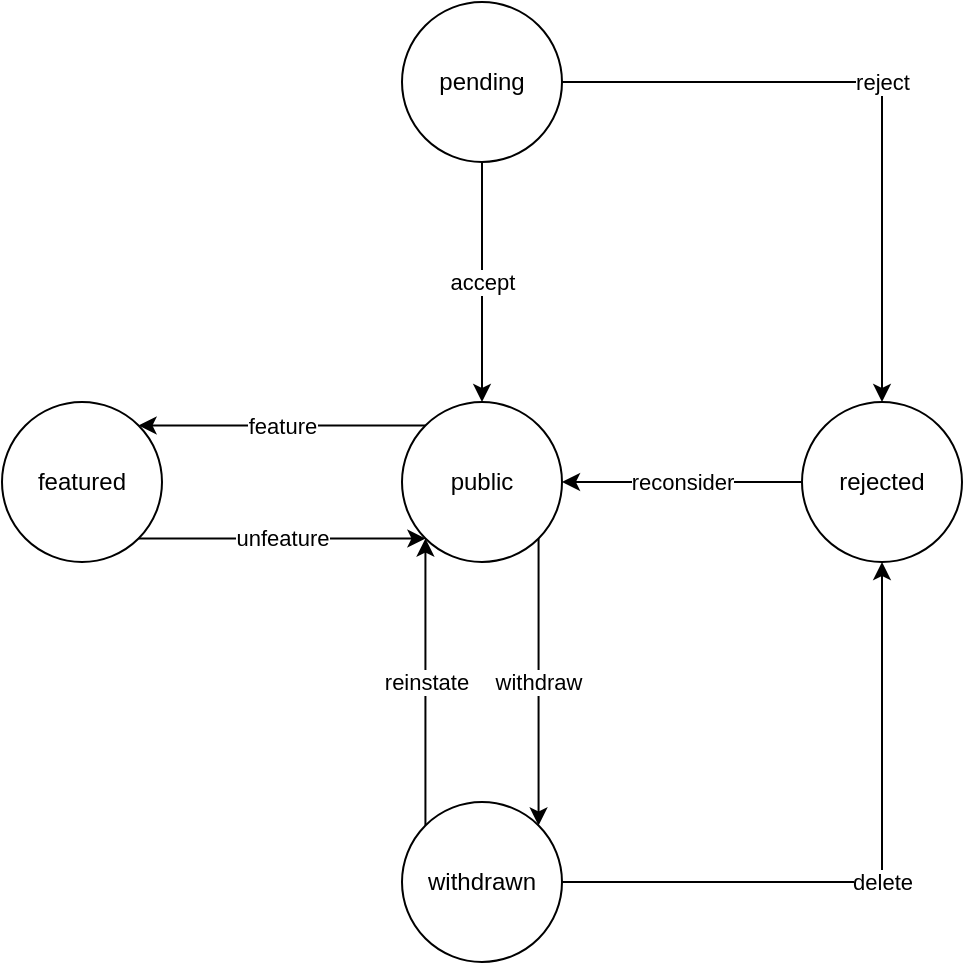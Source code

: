 <mxfile version="20.6.0" type="device"><diagram id="k1SWM13MAqMoUFQ7ZLo4" name="Page-1"><mxGraphModel dx="2302" dy="1087" grid="1" gridSize="10" guides="1" tooltips="1" connect="1" arrows="1" fold="1" page="1" pageScale="1" pageWidth="850" pageHeight="1100" math="0" shadow="0"><root><mxCell id="0"/><mxCell id="1" parent="0"/><mxCell id="4TIAtUfrTOrSxZva_fbn-14" value="accept" style="edgeStyle=orthogonalEdgeStyle;rounded=0;orthogonalLoop=1;jettySize=auto;html=1;entryX=0.5;entryY=0;entryDx=0;entryDy=0;" edge="1" parent="1" source="4TIAtUfrTOrSxZva_fbn-2" target="4TIAtUfrTOrSxZva_fbn-4"><mxGeometry relative="1" as="geometry"/></mxCell><mxCell id="4TIAtUfrTOrSxZva_fbn-19" value="reject" style="edgeStyle=orthogonalEdgeStyle;rounded=0;orthogonalLoop=1;jettySize=auto;html=1;entryX=0.5;entryY=0;entryDx=0;entryDy=0;" edge="1" parent="1" source="4TIAtUfrTOrSxZva_fbn-2" target="4TIAtUfrTOrSxZva_fbn-3"><mxGeometry relative="1" as="geometry"/></mxCell><mxCell id="4TIAtUfrTOrSxZva_fbn-2" value="pending" style="ellipse;whiteSpace=wrap;html=1;" vertex="1" parent="1"><mxGeometry x="360" y="80" width="80" height="80" as="geometry"/></mxCell><mxCell id="4TIAtUfrTOrSxZva_fbn-18" value="reconsider" style="edgeStyle=orthogonalEdgeStyle;rounded=0;orthogonalLoop=1;jettySize=auto;html=1;entryX=1;entryY=0.5;entryDx=0;entryDy=0;" edge="1" parent="1" source="4TIAtUfrTOrSxZva_fbn-3" target="4TIAtUfrTOrSxZva_fbn-4"><mxGeometry relative="1" as="geometry"/></mxCell><mxCell id="4TIAtUfrTOrSxZva_fbn-3" value="rejected" style="ellipse;whiteSpace=wrap;html=1;" vertex="1" parent="1"><mxGeometry x="560" y="280" width="80" height="80" as="geometry"/></mxCell><mxCell id="4TIAtUfrTOrSxZva_fbn-16" value="withdraw" style="edgeStyle=orthogonalEdgeStyle;rounded=0;orthogonalLoop=1;jettySize=auto;html=1;entryX=1;entryY=0;entryDx=0;entryDy=0;exitX=1;exitY=1;exitDx=0;exitDy=0;" edge="1" parent="1" source="4TIAtUfrTOrSxZva_fbn-4" target="4TIAtUfrTOrSxZva_fbn-5"><mxGeometry relative="1" as="geometry"/></mxCell><mxCell id="4TIAtUfrTOrSxZva_fbn-21" value="feature" style="edgeStyle=orthogonalEdgeStyle;rounded=0;orthogonalLoop=1;jettySize=auto;html=1;exitX=0;exitY=0;exitDx=0;exitDy=0;entryX=1;entryY=0;entryDx=0;entryDy=0;" edge="1" parent="1" source="4TIAtUfrTOrSxZva_fbn-4" target="4TIAtUfrTOrSxZva_fbn-7"><mxGeometry relative="1" as="geometry"/></mxCell><mxCell id="4TIAtUfrTOrSxZva_fbn-4" value="public" style="ellipse;whiteSpace=wrap;html=1;" vertex="1" parent="1"><mxGeometry x="360" y="280" width="80" height="80" as="geometry"/></mxCell><mxCell id="4TIAtUfrTOrSxZva_fbn-17" value="reinstate" style="edgeStyle=orthogonalEdgeStyle;rounded=0;orthogonalLoop=1;jettySize=auto;html=1;entryX=0;entryY=1;entryDx=0;entryDy=0;exitX=0;exitY=0;exitDx=0;exitDy=0;" edge="1" parent="1" source="4TIAtUfrTOrSxZva_fbn-5" target="4TIAtUfrTOrSxZva_fbn-4"><mxGeometry relative="1" as="geometry"/></mxCell><mxCell id="4TIAtUfrTOrSxZva_fbn-20" value="delete" style="edgeStyle=orthogonalEdgeStyle;rounded=0;orthogonalLoop=1;jettySize=auto;html=1;entryX=0.5;entryY=1;entryDx=0;entryDy=0;" edge="1" parent="1" source="4TIAtUfrTOrSxZva_fbn-5" target="4TIAtUfrTOrSxZva_fbn-3"><mxGeometry relative="1" as="geometry"/></mxCell><mxCell id="4TIAtUfrTOrSxZva_fbn-5" value="withdrawn" style="ellipse;whiteSpace=wrap;html=1;" vertex="1" parent="1"><mxGeometry x="360" y="480" width="80" height="80" as="geometry"/></mxCell><mxCell id="4TIAtUfrTOrSxZva_fbn-22" value="unfeature" style="edgeStyle=orthogonalEdgeStyle;rounded=0;orthogonalLoop=1;jettySize=auto;html=1;exitX=1;exitY=1;exitDx=0;exitDy=0;entryX=0;entryY=1;entryDx=0;entryDy=0;" edge="1" parent="1" source="4TIAtUfrTOrSxZva_fbn-7" target="4TIAtUfrTOrSxZva_fbn-4"><mxGeometry relative="1" as="geometry"/></mxCell><mxCell id="4TIAtUfrTOrSxZva_fbn-7" value="featured" style="ellipse;whiteSpace=wrap;html=1;" vertex="1" parent="1"><mxGeometry x="160" y="280" width="80" height="80" as="geometry"/></mxCell></root></mxGraphModel></diagram></mxfile>